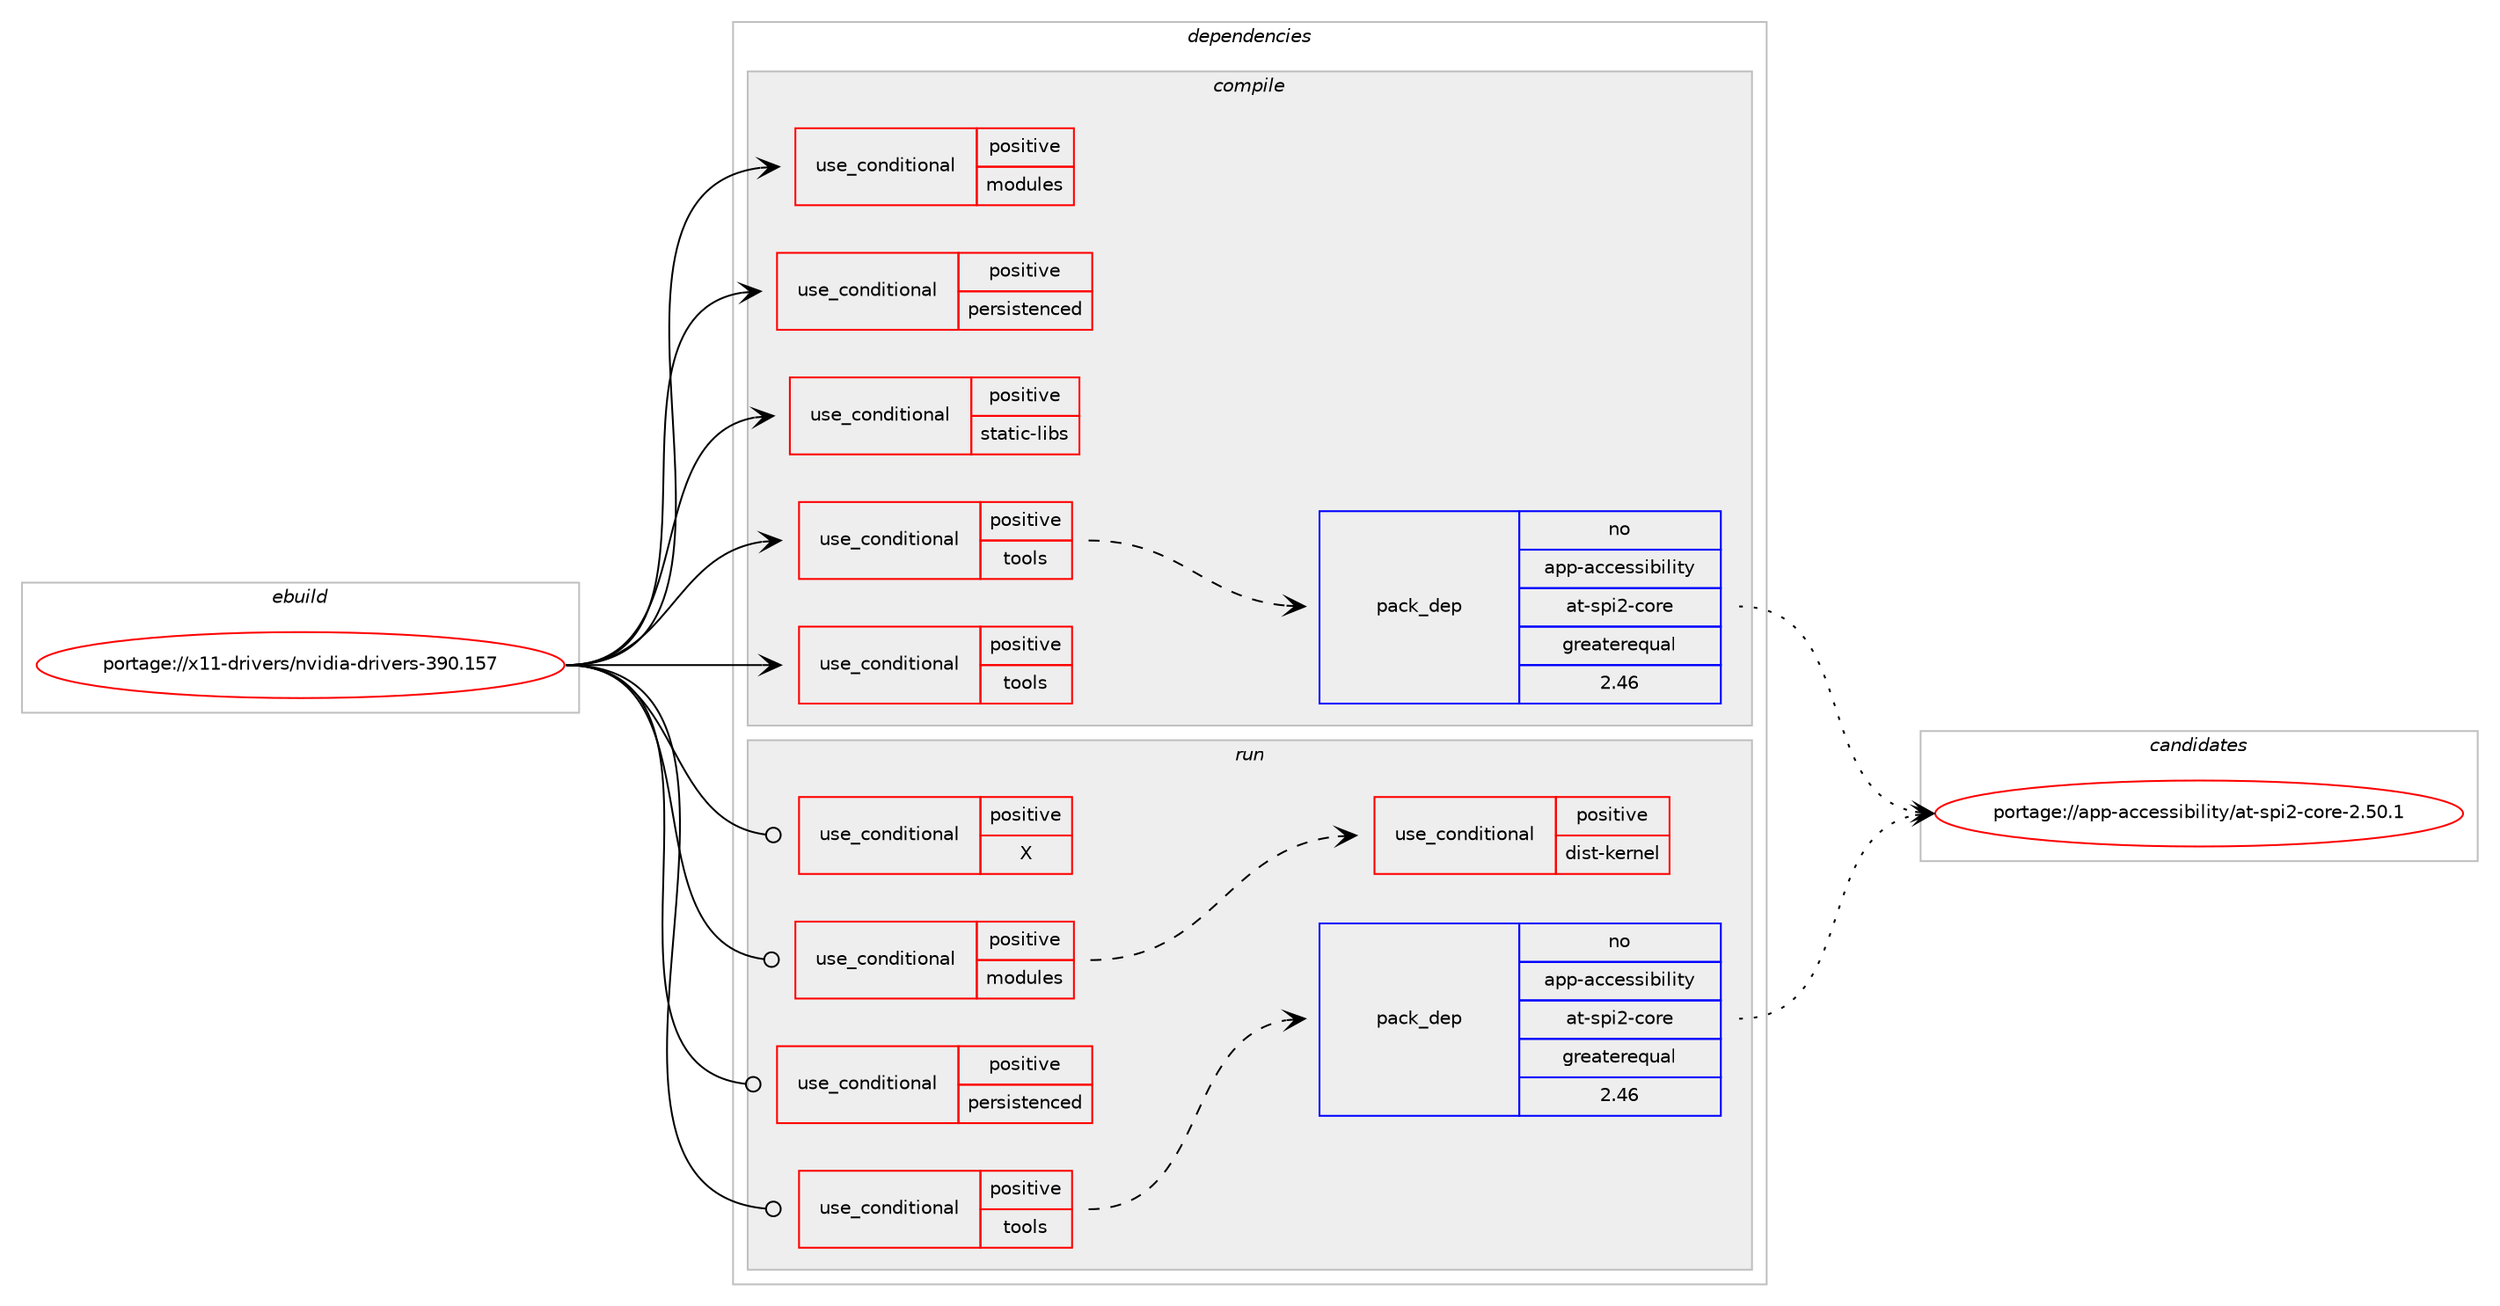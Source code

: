 digraph prolog {

# *************
# Graph options
# *************

newrank=true;
concentrate=true;
compound=true;
graph [rankdir=LR,fontname=Helvetica,fontsize=10,ranksep=1.5];#, ranksep=2.5, nodesep=0.2];
edge  [arrowhead=vee];
node  [fontname=Helvetica,fontsize=10];

# **********
# The ebuild
# **********

subgraph cluster_leftcol {
color=gray;
rank=same;
label=<<i>ebuild</i>>;
id [label="portage://x11-drivers/nvidia-drivers-390.157", color=red, width=4, href="../x11-drivers/nvidia-drivers-390.157.svg"];
}

# ****************
# The dependencies
# ****************

subgraph cluster_midcol {
color=gray;
label=<<i>dependencies</i>>;
subgraph cluster_compile {
fillcolor="#eeeeee";
style=filled;
label=<<i>compile</i>>;
subgraph cond17726 {
dependency26977 [label=<<TABLE BORDER="0" CELLBORDER="1" CELLSPACING="0" CELLPADDING="4"><TR><TD ROWSPAN="3" CELLPADDING="10">use_conditional</TD></TR><TR><TD>positive</TD></TR><TR><TD>modules</TD></TR></TABLE>>, shape=none, color=red];
# *** BEGIN UNKNOWN DEPENDENCY TYPE (TODO) ***
# dependency26977 -> package_dependency(portage://x11-drivers/nvidia-drivers-390.157,install,no,virtual,linux-sources,none,[,,],[],[])
# *** END UNKNOWN DEPENDENCY TYPE (TODO) ***

}
id:e -> dependency26977:w [weight=20,style="solid",arrowhead="vee"];
subgraph cond17727 {
dependency26978 [label=<<TABLE BORDER="0" CELLBORDER="1" CELLSPACING="0" CELLPADDING="4"><TR><TD ROWSPAN="3" CELLPADDING="10">use_conditional</TD></TR><TR><TD>positive</TD></TR><TR><TD>persistenced</TD></TR></TABLE>>, shape=none, color=red];
# *** BEGIN UNKNOWN DEPENDENCY TYPE (TODO) ***
# dependency26978 -> package_dependency(portage://x11-drivers/nvidia-drivers-390.157,install,no,acct-user,nvpd,none,[,,],[],[])
# *** END UNKNOWN DEPENDENCY TYPE (TODO) ***

# *** BEGIN UNKNOWN DEPENDENCY TYPE (TODO) ***
# dependency26978 -> package_dependency(portage://x11-drivers/nvidia-drivers-390.157,install,no,net-libs,libtirpc,none,[,,],any_same_slot,[])
# *** END UNKNOWN DEPENDENCY TYPE (TODO) ***

}
id:e -> dependency26978:w [weight=20,style="solid",arrowhead="vee"];
subgraph cond17728 {
dependency26979 [label=<<TABLE BORDER="0" CELLBORDER="1" CELLSPACING="0" CELLPADDING="4"><TR><TD ROWSPAN="3" CELLPADDING="10">use_conditional</TD></TR><TR><TD>positive</TD></TR><TR><TD>static-libs</TD></TR></TABLE>>, shape=none, color=red];
# *** BEGIN UNKNOWN DEPENDENCY TYPE (TODO) ***
# dependency26979 -> package_dependency(portage://x11-drivers/nvidia-drivers-390.157,install,no,x11-base,xorg-proto,none,[,,],[],[])
# *** END UNKNOWN DEPENDENCY TYPE (TODO) ***

# *** BEGIN UNKNOWN DEPENDENCY TYPE (TODO) ***
# dependency26979 -> package_dependency(portage://x11-drivers/nvidia-drivers-390.157,install,no,x11-libs,libX11,none,[,,],[],[])
# *** END UNKNOWN DEPENDENCY TYPE (TODO) ***

# *** BEGIN UNKNOWN DEPENDENCY TYPE (TODO) ***
# dependency26979 -> package_dependency(portage://x11-drivers/nvidia-drivers-390.157,install,no,x11-libs,libXext,none,[,,],[],[])
# *** END UNKNOWN DEPENDENCY TYPE (TODO) ***

}
id:e -> dependency26979:w [weight=20,style="solid",arrowhead="vee"];
subgraph cond17729 {
dependency26980 [label=<<TABLE BORDER="0" CELLBORDER="1" CELLSPACING="0" CELLPADDING="4"><TR><TD ROWSPAN="3" CELLPADDING="10">use_conditional</TD></TR><TR><TD>positive</TD></TR><TR><TD>tools</TD></TR></TABLE>>, shape=none, color=red];
subgraph pack8918 {
dependency26981 [label=<<TABLE BORDER="0" CELLBORDER="1" CELLSPACING="0" CELLPADDING="4" WIDTH="220"><TR><TD ROWSPAN="6" CELLPADDING="30">pack_dep</TD></TR><TR><TD WIDTH="110">no</TD></TR><TR><TD>app-accessibility</TD></TR><TR><TD>at-spi2-core</TD></TR><TR><TD>greaterequal</TD></TR><TR><TD>2.46</TD></TR></TABLE>>, shape=none, color=blue];
}
dependency26980:e -> dependency26981:w [weight=20,style="dashed",arrowhead="vee"];
# *** BEGIN UNKNOWN DEPENDENCY TYPE (TODO) ***
# dependency26980 -> package_dependency(portage://x11-drivers/nvidia-drivers-390.157,install,no,dev-libs,glib,none,[,,],[slot(2)],[])
# *** END UNKNOWN DEPENDENCY TYPE (TODO) ***

# *** BEGIN UNKNOWN DEPENDENCY TYPE (TODO) ***
# dependency26980 -> package_dependency(portage://x11-drivers/nvidia-drivers-390.157,install,no,dev-libs,jansson,none,[,,],any_same_slot,[])
# *** END UNKNOWN DEPENDENCY TYPE (TODO) ***

# *** BEGIN UNKNOWN DEPENDENCY TYPE (TODO) ***
# dependency26980 -> package_dependency(portage://x11-drivers/nvidia-drivers-390.157,install,no,media-libs,harfbuzz,none,[,,],any_same_slot,[])
# *** END UNKNOWN DEPENDENCY TYPE (TODO) ***

# *** BEGIN UNKNOWN DEPENDENCY TYPE (TODO) ***
# dependency26980 -> package_dependency(portage://x11-drivers/nvidia-drivers-390.157,install,no,x11-libs,cairo,none,[,,],[],[])
# *** END UNKNOWN DEPENDENCY TYPE (TODO) ***

# *** BEGIN UNKNOWN DEPENDENCY TYPE (TODO) ***
# dependency26980 -> package_dependency(portage://x11-drivers/nvidia-drivers-390.157,install,no,x11-libs,gdk-pixbuf,none,[,,],[slot(2)],[])
# *** END UNKNOWN DEPENDENCY TYPE (TODO) ***

# *** BEGIN UNKNOWN DEPENDENCY TYPE (TODO) ***
# dependency26980 -> package_dependency(portage://x11-drivers/nvidia-drivers-390.157,install,no,x11-libs,gtk+,none,[,,],[slot(3)],[use(enable(X),none)])
# *** END UNKNOWN DEPENDENCY TYPE (TODO) ***

# *** BEGIN UNKNOWN DEPENDENCY TYPE (TODO) ***
# dependency26980 -> package_dependency(portage://x11-drivers/nvidia-drivers-390.157,install,no,x11-libs,libX11,none,[,,],[],[])
# *** END UNKNOWN DEPENDENCY TYPE (TODO) ***

# *** BEGIN UNKNOWN DEPENDENCY TYPE (TODO) ***
# dependency26980 -> package_dependency(portage://x11-drivers/nvidia-drivers-390.157,install,no,x11-libs,libXext,none,[,,],[],[])
# *** END UNKNOWN DEPENDENCY TYPE (TODO) ***

# *** BEGIN UNKNOWN DEPENDENCY TYPE (TODO) ***
# dependency26980 -> package_dependency(portage://x11-drivers/nvidia-drivers-390.157,install,no,x11-libs,libXxf86vm,none,[,,],[],[])
# *** END UNKNOWN DEPENDENCY TYPE (TODO) ***

# *** BEGIN UNKNOWN DEPENDENCY TYPE (TODO) ***
# dependency26980 -> package_dependency(portage://x11-drivers/nvidia-drivers-390.157,install,no,x11-libs,pango,none,[,,],[],[])
# *** END UNKNOWN DEPENDENCY TYPE (TODO) ***

}
id:e -> dependency26980:w [weight=20,style="solid",arrowhead="vee"];
subgraph cond17730 {
dependency26982 [label=<<TABLE BORDER="0" CELLBORDER="1" CELLSPACING="0" CELLPADDING="4"><TR><TD ROWSPAN="3" CELLPADDING="10">use_conditional</TD></TR><TR><TD>positive</TD></TR><TR><TD>tools</TD></TR></TABLE>>, shape=none, color=red];
# *** BEGIN UNKNOWN DEPENDENCY TYPE (TODO) ***
# dependency26982 -> package_dependency(portage://x11-drivers/nvidia-drivers-390.157,install,no,media-libs,libglvnd,none,[,,],[],[])
# *** END UNKNOWN DEPENDENCY TYPE (TODO) ***

# *** BEGIN UNKNOWN DEPENDENCY TYPE (TODO) ***
# dependency26982 -> package_dependency(portage://x11-drivers/nvidia-drivers-390.157,install,no,sys-apps,dbus,none,[,,],[],[])
# *** END UNKNOWN DEPENDENCY TYPE (TODO) ***

# *** BEGIN UNKNOWN DEPENDENCY TYPE (TODO) ***
# dependency26982 -> package_dependency(portage://x11-drivers/nvidia-drivers-390.157,install,no,x11-base,xorg-proto,none,[,,],[],[])
# *** END UNKNOWN DEPENDENCY TYPE (TODO) ***

# *** BEGIN UNKNOWN DEPENDENCY TYPE (TODO) ***
# dependency26982 -> package_dependency(portage://x11-drivers/nvidia-drivers-390.157,install,no,x11-libs,libXrandr,none,[,,],[],[])
# *** END UNKNOWN DEPENDENCY TYPE (TODO) ***

# *** BEGIN UNKNOWN DEPENDENCY TYPE (TODO) ***
# dependency26982 -> package_dependency(portage://x11-drivers/nvidia-drivers-390.157,install,no,x11-libs,libXv,none,[,,],[],[])
# *** END UNKNOWN DEPENDENCY TYPE (TODO) ***

# *** BEGIN UNKNOWN DEPENDENCY TYPE (TODO) ***
# dependency26982 -> package_dependency(portage://x11-drivers/nvidia-drivers-390.157,install,no,x11-libs,libvdpau,none,[,,],[],[])
# *** END UNKNOWN DEPENDENCY TYPE (TODO) ***

}
id:e -> dependency26982:w [weight=20,style="solid",arrowhead="vee"];
# *** BEGIN UNKNOWN DEPENDENCY TYPE (TODO) ***
# id -> package_dependency(portage://x11-drivers/nvidia-drivers-390.157,install,no,acct-group,video,none,[,,],[],[])
# *** END UNKNOWN DEPENDENCY TYPE (TODO) ***

}
subgraph cluster_compileandrun {
fillcolor="#eeeeee";
style=filled;
label=<<i>compile and run</i>>;
}
subgraph cluster_run {
fillcolor="#eeeeee";
style=filled;
label=<<i>run</i>>;
subgraph cond17731 {
dependency26983 [label=<<TABLE BORDER="0" CELLBORDER="1" CELLSPACING="0" CELLPADDING="4"><TR><TD ROWSPAN="3" CELLPADDING="10">use_conditional</TD></TR><TR><TD>positive</TD></TR><TR><TD>X</TD></TR></TABLE>>, shape=none, color=red];
# *** BEGIN UNKNOWN DEPENDENCY TYPE (TODO) ***
# dependency26983 -> package_dependency(portage://x11-drivers/nvidia-drivers-390.157,run,no,media-libs,libglvnd,none,[,,],[],[use(enable(X),none),use(optenable(abi_x86_32),negative)])
# *** END UNKNOWN DEPENDENCY TYPE (TODO) ***

# *** BEGIN UNKNOWN DEPENDENCY TYPE (TODO) ***
# dependency26983 -> package_dependency(portage://x11-drivers/nvidia-drivers-390.157,run,no,x11-libs,libX11,none,[,,],[],[use(optenable(abi_x86_32),negative)])
# *** END UNKNOWN DEPENDENCY TYPE (TODO) ***

# *** BEGIN UNKNOWN DEPENDENCY TYPE (TODO) ***
# dependency26983 -> package_dependency(portage://x11-drivers/nvidia-drivers-390.157,run,no,x11-libs,libXext,none,[,,],[],[use(optenable(abi_x86_32),negative)])
# *** END UNKNOWN DEPENDENCY TYPE (TODO) ***

}
id:e -> dependency26983:w [weight=20,style="solid",arrowhead="odot"];
subgraph cond17732 {
dependency26984 [label=<<TABLE BORDER="0" CELLBORDER="1" CELLSPACING="0" CELLPADDING="4"><TR><TD ROWSPAN="3" CELLPADDING="10">use_conditional</TD></TR><TR><TD>positive</TD></TR><TR><TD>modules</TD></TR></TABLE>>, shape=none, color=red];
# *** BEGIN UNKNOWN DEPENDENCY TYPE (TODO) ***
# dependency26984 -> package_dependency(portage://x11-drivers/nvidia-drivers-390.157,run,no,sys-apps,kmod,none,[,,],[],[use(enable(tools),none)])
# *** END UNKNOWN DEPENDENCY TYPE (TODO) ***

subgraph cond17733 {
dependency26985 [label=<<TABLE BORDER="0" CELLBORDER="1" CELLSPACING="0" CELLPADDING="4"><TR><TD ROWSPAN="3" CELLPADDING="10">use_conditional</TD></TR><TR><TD>positive</TD></TR><TR><TD>dist-kernel</TD></TR></TABLE>>, shape=none, color=red];
# *** BEGIN UNKNOWN DEPENDENCY TYPE (TODO) ***
# dependency26985 -> package_dependency(portage://x11-drivers/nvidia-drivers-390.157,run,no,virtual,dist-kernel,none,[,,],any_same_slot,[])
# *** END UNKNOWN DEPENDENCY TYPE (TODO) ***

}
dependency26984:e -> dependency26985:w [weight=20,style="dashed",arrowhead="vee"];
}
id:e -> dependency26984:w [weight=20,style="solid",arrowhead="odot"];
subgraph cond17734 {
dependency26986 [label=<<TABLE BORDER="0" CELLBORDER="1" CELLSPACING="0" CELLPADDING="4"><TR><TD ROWSPAN="3" CELLPADDING="10">use_conditional</TD></TR><TR><TD>positive</TD></TR><TR><TD>persistenced</TD></TR></TABLE>>, shape=none, color=red];
# *** BEGIN UNKNOWN DEPENDENCY TYPE (TODO) ***
# dependency26986 -> package_dependency(portage://x11-drivers/nvidia-drivers-390.157,run,no,acct-user,nvpd,none,[,,],[],[])
# *** END UNKNOWN DEPENDENCY TYPE (TODO) ***

# *** BEGIN UNKNOWN DEPENDENCY TYPE (TODO) ***
# dependency26986 -> package_dependency(portage://x11-drivers/nvidia-drivers-390.157,run,no,net-libs,libtirpc,none,[,,],any_same_slot,[])
# *** END UNKNOWN DEPENDENCY TYPE (TODO) ***

}
id:e -> dependency26986:w [weight=20,style="solid",arrowhead="odot"];
subgraph cond17735 {
dependency26987 [label=<<TABLE BORDER="0" CELLBORDER="1" CELLSPACING="0" CELLPADDING="4"><TR><TD ROWSPAN="3" CELLPADDING="10">use_conditional</TD></TR><TR><TD>positive</TD></TR><TR><TD>tools</TD></TR></TABLE>>, shape=none, color=red];
subgraph pack8919 {
dependency26988 [label=<<TABLE BORDER="0" CELLBORDER="1" CELLSPACING="0" CELLPADDING="4" WIDTH="220"><TR><TD ROWSPAN="6" CELLPADDING="30">pack_dep</TD></TR><TR><TD WIDTH="110">no</TD></TR><TR><TD>app-accessibility</TD></TR><TR><TD>at-spi2-core</TD></TR><TR><TD>greaterequal</TD></TR><TR><TD>2.46</TD></TR></TABLE>>, shape=none, color=blue];
}
dependency26987:e -> dependency26988:w [weight=20,style="dashed",arrowhead="vee"];
# *** BEGIN UNKNOWN DEPENDENCY TYPE (TODO) ***
# dependency26987 -> package_dependency(portage://x11-drivers/nvidia-drivers-390.157,run,no,dev-libs,glib,none,[,,],[slot(2)],[])
# *** END UNKNOWN DEPENDENCY TYPE (TODO) ***

# *** BEGIN UNKNOWN DEPENDENCY TYPE (TODO) ***
# dependency26987 -> package_dependency(portage://x11-drivers/nvidia-drivers-390.157,run,no,dev-libs,jansson,none,[,,],any_same_slot,[])
# *** END UNKNOWN DEPENDENCY TYPE (TODO) ***

# *** BEGIN UNKNOWN DEPENDENCY TYPE (TODO) ***
# dependency26987 -> package_dependency(portage://x11-drivers/nvidia-drivers-390.157,run,no,media-libs,harfbuzz,none,[,,],any_same_slot,[])
# *** END UNKNOWN DEPENDENCY TYPE (TODO) ***

# *** BEGIN UNKNOWN DEPENDENCY TYPE (TODO) ***
# dependency26987 -> package_dependency(portage://x11-drivers/nvidia-drivers-390.157,run,no,x11-libs,cairo,none,[,,],[],[])
# *** END UNKNOWN DEPENDENCY TYPE (TODO) ***

# *** BEGIN UNKNOWN DEPENDENCY TYPE (TODO) ***
# dependency26987 -> package_dependency(portage://x11-drivers/nvidia-drivers-390.157,run,no,x11-libs,gdk-pixbuf,none,[,,],[slot(2)],[])
# *** END UNKNOWN DEPENDENCY TYPE (TODO) ***

# *** BEGIN UNKNOWN DEPENDENCY TYPE (TODO) ***
# dependency26987 -> package_dependency(portage://x11-drivers/nvidia-drivers-390.157,run,no,x11-libs,gtk+,none,[,,],[slot(3)],[use(enable(X),none)])
# *** END UNKNOWN DEPENDENCY TYPE (TODO) ***

# *** BEGIN UNKNOWN DEPENDENCY TYPE (TODO) ***
# dependency26987 -> package_dependency(portage://x11-drivers/nvidia-drivers-390.157,run,no,x11-libs,libX11,none,[,,],[],[])
# *** END UNKNOWN DEPENDENCY TYPE (TODO) ***

# *** BEGIN UNKNOWN DEPENDENCY TYPE (TODO) ***
# dependency26987 -> package_dependency(portage://x11-drivers/nvidia-drivers-390.157,run,no,x11-libs,libXext,none,[,,],[],[])
# *** END UNKNOWN DEPENDENCY TYPE (TODO) ***

# *** BEGIN UNKNOWN DEPENDENCY TYPE (TODO) ***
# dependency26987 -> package_dependency(portage://x11-drivers/nvidia-drivers-390.157,run,no,x11-libs,libXxf86vm,none,[,,],[],[])
# *** END UNKNOWN DEPENDENCY TYPE (TODO) ***

# *** BEGIN UNKNOWN DEPENDENCY TYPE (TODO) ***
# dependency26987 -> package_dependency(portage://x11-drivers/nvidia-drivers-390.157,run,no,x11-libs,pango,none,[,,],[],[])
# *** END UNKNOWN DEPENDENCY TYPE (TODO) ***

}
id:e -> dependency26987:w [weight=20,style="solid",arrowhead="odot"];
# *** BEGIN UNKNOWN DEPENDENCY TYPE (TODO) ***
# id -> package_dependency(portage://x11-drivers/nvidia-drivers-390.157,run,no,acct-group,video,none,[,,],[],[])
# *** END UNKNOWN DEPENDENCY TYPE (TODO) ***

# *** BEGIN UNKNOWN DEPENDENCY TYPE (TODO) ***
# id -> package_dependency(portage://x11-drivers/nvidia-drivers-390.157,run,no,sys-libs,glibc,none,[,,],[],[])
# *** END UNKNOWN DEPENDENCY TYPE (TODO) ***

}
}

# **************
# The candidates
# **************

subgraph cluster_choices {
rank=same;
color=gray;
label=<<i>candidates</i>>;

subgraph choice8918 {
color=black;
nodesep=1;
choice97112112459799991011151151059810510810511612147971164511511210550459911111410145504653484649 [label="portage://app-accessibility/at-spi2-core-2.50.1", color=red, width=4,href="../app-accessibility/at-spi2-core-2.50.1.svg"];
dependency26981:e -> choice97112112459799991011151151059810510810511612147971164511511210550459911111410145504653484649:w [style=dotted,weight="100"];
}
subgraph choice8919 {
color=black;
nodesep=1;
choice97112112459799991011151151059810510810511612147971164511511210550459911111410145504653484649 [label="portage://app-accessibility/at-spi2-core-2.50.1", color=red, width=4,href="../app-accessibility/at-spi2-core-2.50.1.svg"];
dependency26988:e -> choice97112112459799991011151151059810510810511612147971164511511210550459911111410145504653484649:w [style=dotted,weight="100"];
}
}

}
